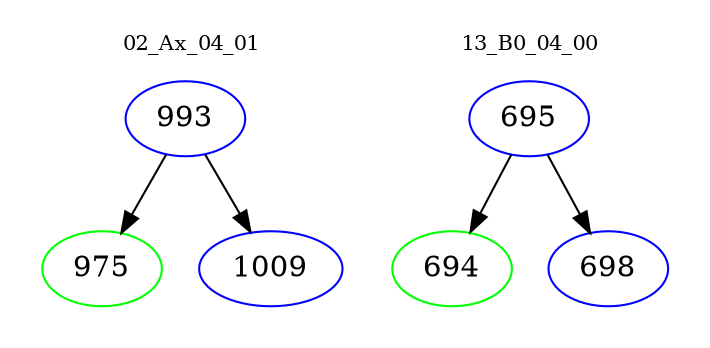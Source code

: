 digraph{
subgraph cluster_0 {
color = white
label = "02_Ax_04_01";
fontsize=10;
T0_993 [label="993", color="blue"]
T0_993 -> T0_975 [color="black"]
T0_975 [label="975", color="green"]
T0_993 -> T0_1009 [color="black"]
T0_1009 [label="1009", color="blue"]
}
subgraph cluster_1 {
color = white
label = "13_B0_04_00";
fontsize=10;
T1_695 [label="695", color="blue"]
T1_695 -> T1_694 [color="black"]
T1_694 [label="694", color="green"]
T1_695 -> T1_698 [color="black"]
T1_698 [label="698", color="blue"]
}
}
